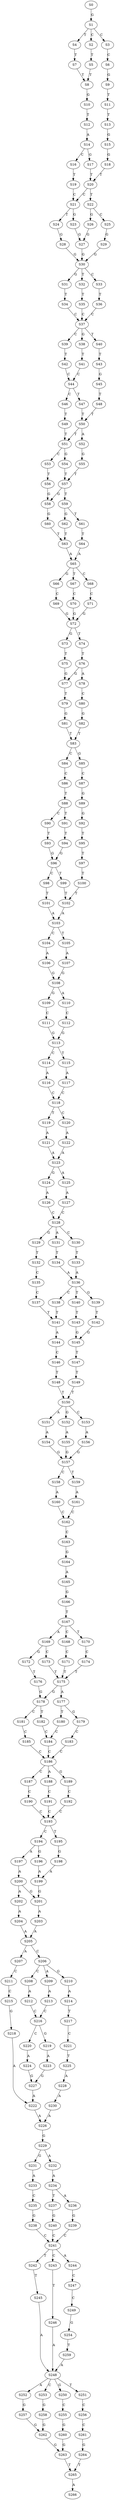 strict digraph  {
	S0 -> S1 [ label = G ];
	S1 -> S2 [ label = C ];
	S1 -> S3 [ label = C ];
	S1 -> S4 [ label = T ];
	S2 -> S5 [ label = T ];
	S3 -> S6 [ label = C ];
	S4 -> S7 [ label = T ];
	S5 -> S8 [ label = T ];
	S6 -> S9 [ label = G ];
	S7 -> S8 [ label = T ];
	S8 -> S10 [ label = G ];
	S9 -> S11 [ label = T ];
	S10 -> S12 [ label = T ];
	S11 -> S13 [ label = T ];
	S12 -> S14 [ label = A ];
	S13 -> S15 [ label = G ];
	S14 -> S16 [ label = C ];
	S14 -> S17 [ label = G ];
	S15 -> S18 [ label = G ];
	S16 -> S19 [ label = T ];
	S17 -> S20 [ label = T ];
	S18 -> S20 [ label = T ];
	S19 -> S21 [ label = C ];
	S20 -> S22 [ label = T ];
	S20 -> S21 [ label = C ];
	S21 -> S23 [ label = G ];
	S21 -> S24 [ label = T ];
	S22 -> S25 [ label = C ];
	S22 -> S26 [ label = G ];
	S23 -> S27 [ label = G ];
	S24 -> S28 [ label = G ];
	S25 -> S29 [ label = G ];
	S26 -> S27 [ label = G ];
	S27 -> S30 [ label = G ];
	S28 -> S30 [ label = G ];
	S29 -> S30 [ label = G ];
	S30 -> S31 [ label = G ];
	S30 -> S32 [ label = T ];
	S30 -> S33 [ label = C ];
	S31 -> S34 [ label = T ];
	S32 -> S35 [ label = T ];
	S33 -> S36 [ label = T ];
	S34 -> S37 [ label = C ];
	S35 -> S37 [ label = C ];
	S36 -> S37 [ label = C ];
	S37 -> S38 [ label = G ];
	S37 -> S39 [ label = C ];
	S37 -> S40 [ label = T ];
	S38 -> S41 [ label = T ];
	S39 -> S42 [ label = T ];
	S40 -> S43 [ label = T ];
	S41 -> S44 [ label = C ];
	S42 -> S44 [ label = C ];
	S43 -> S45 [ label = G ];
	S44 -> S46 [ label = C ];
	S44 -> S47 [ label = T ];
	S45 -> S48 [ label = T ];
	S46 -> S49 [ label = T ];
	S47 -> S50 [ label = T ];
	S48 -> S50 [ label = T ];
	S49 -> S51 [ label = T ];
	S50 -> S52 [ label = A ];
	S50 -> S51 [ label = T ];
	S51 -> S53 [ label = C ];
	S51 -> S54 [ label = G ];
	S52 -> S55 [ label = G ];
	S53 -> S56 [ label = T ];
	S54 -> S57 [ label = T ];
	S55 -> S57 [ label = T ];
	S56 -> S58 [ label = G ];
	S57 -> S58 [ label = G ];
	S57 -> S59 [ label = T ];
	S58 -> S60 [ label = G ];
	S59 -> S61 [ label = T ];
	S59 -> S62 [ label = G ];
	S60 -> S63 [ label = T ];
	S61 -> S64 [ label = T ];
	S62 -> S63 [ label = T ];
	S63 -> S65 [ label = A ];
	S64 -> S65 [ label = A ];
	S65 -> S66 [ label = G ];
	S65 -> S67 [ label = T ];
	S65 -> S68 [ label = C ];
	S66 -> S69 [ label = C ];
	S67 -> S70 [ label = C ];
	S68 -> S71 [ label = C ];
	S69 -> S72 [ label = G ];
	S70 -> S72 [ label = G ];
	S71 -> S72 [ label = G ];
	S72 -> S73 [ label = G ];
	S72 -> S74 [ label = T ];
	S73 -> S75 [ label = T ];
	S74 -> S76 [ label = T ];
	S75 -> S77 [ label = G ];
	S76 -> S77 [ label = G ];
	S76 -> S78 [ label = A ];
	S77 -> S79 [ label = T ];
	S78 -> S80 [ label = C ];
	S79 -> S81 [ label = G ];
	S80 -> S82 [ label = G ];
	S81 -> S83 [ label = T ];
	S82 -> S83 [ label = T ];
	S83 -> S84 [ label = C ];
	S83 -> S85 [ label = G ];
	S84 -> S86 [ label = C ];
	S85 -> S87 [ label = C ];
	S86 -> S88 [ label = T ];
	S87 -> S89 [ label = G ];
	S88 -> S90 [ label = C ];
	S88 -> S91 [ label = T ];
	S89 -> S92 [ label = G ];
	S90 -> S93 [ label = T ];
	S91 -> S94 [ label = T ];
	S92 -> S95 [ label = T ];
	S93 -> S96 [ label = G ];
	S94 -> S96 [ label = G ];
	S95 -> S97 [ label = T ];
	S96 -> S98 [ label = C ];
	S96 -> S99 [ label = T ];
	S97 -> S100 [ label = T ];
	S98 -> S101 [ label = T ];
	S99 -> S102 [ label = T ];
	S100 -> S102 [ label = T ];
	S101 -> S103 [ label = A ];
	S102 -> S103 [ label = A ];
	S103 -> S104 [ label = C ];
	S103 -> S105 [ label = T ];
	S104 -> S106 [ label = A ];
	S105 -> S107 [ label = A ];
	S106 -> S108 [ label = G ];
	S107 -> S108 [ label = G ];
	S108 -> S109 [ label = G ];
	S108 -> S110 [ label = A ];
	S109 -> S111 [ label = C ];
	S110 -> S112 [ label = C ];
	S111 -> S113 [ label = G ];
	S112 -> S113 [ label = G ];
	S113 -> S114 [ label = C ];
	S113 -> S115 [ label = T ];
	S114 -> S116 [ label = A ];
	S115 -> S117 [ label = A ];
	S116 -> S118 [ label = C ];
	S117 -> S118 [ label = C ];
	S118 -> S119 [ label = T ];
	S118 -> S120 [ label = C ];
	S119 -> S121 [ label = A ];
	S120 -> S122 [ label = A ];
	S121 -> S123 [ label = A ];
	S122 -> S123 [ label = A ];
	S123 -> S124 [ label = G ];
	S123 -> S125 [ label = A ];
	S124 -> S126 [ label = A ];
	S125 -> S127 [ label = A ];
	S126 -> S128 [ label = C ];
	S127 -> S128 [ label = C ];
	S128 -> S129 [ label = G ];
	S128 -> S130 [ label = C ];
	S128 -> S131 [ label = A ];
	S129 -> S132 [ label = T ];
	S130 -> S133 [ label = T ];
	S131 -> S134 [ label = T ];
	S132 -> S135 [ label = C ];
	S133 -> S136 [ label = A ];
	S134 -> S136 [ label = A ];
	S135 -> S137 [ label = C ];
	S136 -> S138 [ label = C ];
	S136 -> S139 [ label = G ];
	S136 -> S140 [ label = T ];
	S137 -> S141 [ label = T ];
	S138 -> S141 [ label = T ];
	S139 -> S142 [ label = T ];
	S140 -> S143 [ label = T ];
	S141 -> S144 [ label = A ];
	S142 -> S145 [ label = G ];
	S143 -> S145 [ label = G ];
	S144 -> S146 [ label = C ];
	S145 -> S147 [ label = T ];
	S146 -> S148 [ label = T ];
	S147 -> S149 [ label = T ];
	S148 -> S150 [ label = T ];
	S149 -> S150 [ label = T ];
	S150 -> S151 [ label = A ];
	S150 -> S152 [ label = G ];
	S150 -> S153 [ label = C ];
	S151 -> S154 [ label = A ];
	S152 -> S155 [ label = A ];
	S153 -> S156 [ label = A ];
	S154 -> S157 [ label = G ];
	S155 -> S157 [ label = G ];
	S156 -> S157 [ label = G ];
	S157 -> S158 [ label = C ];
	S157 -> S159 [ label = T ];
	S158 -> S160 [ label = A ];
	S159 -> S161 [ label = A ];
	S160 -> S162 [ label = C ];
	S161 -> S162 [ label = C ];
	S162 -> S163 [ label = C ];
	S163 -> S164 [ label = G ];
	S164 -> S165 [ label = A ];
	S165 -> S166 [ label = G ];
	S166 -> S167 [ label = T ];
	S167 -> S168 [ label = C ];
	S167 -> S169 [ label = A ];
	S167 -> S170 [ label = T ];
	S168 -> S171 [ label = C ];
	S169 -> S172 [ label = G ];
	S169 -> S173 [ label = C ];
	S170 -> S174 [ label = C ];
	S171 -> S175 [ label = T ];
	S172 -> S176 [ label = T ];
	S173 -> S175 [ label = T ];
	S174 -> S175 [ label = T ];
	S175 -> S177 [ label = A ];
	S175 -> S178 [ label = G ];
	S176 -> S178 [ label = G ];
	S177 -> S179 [ label = G ];
	S177 -> S180 [ label = T ];
	S178 -> S181 [ label = C ];
	S178 -> S182 [ label = T ];
	S179 -> S183 [ label = C ];
	S180 -> S184 [ label = C ];
	S181 -> S185 [ label = C ];
	S182 -> S184 [ label = C ];
	S183 -> S186 [ label = C ];
	S184 -> S186 [ label = C ];
	S185 -> S186 [ label = C ];
	S186 -> S187 [ label = C ];
	S186 -> S188 [ label = A ];
	S186 -> S189 [ label = G ];
	S187 -> S190 [ label = C ];
	S188 -> S191 [ label = C ];
	S189 -> S192 [ label = C ];
	S190 -> S193 [ label = C ];
	S191 -> S193 [ label = C ];
	S192 -> S193 [ label = C ];
	S193 -> S194 [ label = C ];
	S193 -> S195 [ label = T ];
	S194 -> S196 [ label = G ];
	S194 -> S197 [ label = A ];
	S195 -> S198 [ label = G ];
	S196 -> S199 [ label = A ];
	S197 -> S200 [ label = A ];
	S198 -> S199 [ label = A ];
	S199 -> S201 [ label = G ];
	S200 -> S202 [ label = A ];
	S200 -> S201 [ label = G ];
	S201 -> S203 [ label = A ];
	S202 -> S204 [ label = A ];
	S203 -> S205 [ label = A ];
	S204 -> S205 [ label = A ];
	S205 -> S206 [ label = C ];
	S205 -> S207 [ label = A ];
	S206 -> S208 [ label = C ];
	S206 -> S209 [ label = A ];
	S206 -> S210 [ label = G ];
	S207 -> S211 [ label = C ];
	S208 -> S212 [ label = A ];
	S209 -> S213 [ label = A ];
	S210 -> S214 [ label = A ];
	S211 -> S215 [ label = C ];
	S212 -> S216 [ label = C ];
	S213 -> S216 [ label = C ];
	S214 -> S217 [ label = T ];
	S215 -> S218 [ label = G ];
	S216 -> S219 [ label = G ];
	S216 -> S220 [ label = C ];
	S217 -> S221 [ label = C ];
	S218 -> S222 [ label = A ];
	S219 -> S223 [ label = A ];
	S220 -> S224 [ label = A ];
	S221 -> S225 [ label = T ];
	S222 -> S226 [ label = A ];
	S223 -> S227 [ label = G ];
	S224 -> S227 [ label = G ];
	S225 -> S228 [ label = A ];
	S226 -> S229 [ label = G ];
	S227 -> S222 [ label = A ];
	S228 -> S230 [ label = A ];
	S229 -> S231 [ label = G ];
	S229 -> S232 [ label = A ];
	S230 -> S226 [ label = A ];
	S231 -> S233 [ label = A ];
	S232 -> S234 [ label = A ];
	S233 -> S235 [ label = C ];
	S234 -> S236 [ label = A ];
	S234 -> S237 [ label = T ];
	S235 -> S238 [ label = G ];
	S236 -> S239 [ label = G ];
	S237 -> S240 [ label = G ];
	S238 -> S241 [ label = C ];
	S239 -> S241 [ label = C ];
	S240 -> S241 [ label = C ];
	S241 -> S242 [ label = T ];
	S241 -> S243 [ label = C ];
	S241 -> S244 [ label = A ];
	S242 -> S245 [ label = T ];
	S243 -> S246 [ label = T ];
	S244 -> S247 [ label = C ];
	S245 -> S248 [ label = A ];
	S246 -> S248 [ label = A ];
	S247 -> S249 [ label = C ];
	S248 -> S250 [ label = G ];
	S248 -> S251 [ label = T ];
	S248 -> S252 [ label = A ];
	S248 -> S253 [ label = C ];
	S249 -> S254 [ label = G ];
	S250 -> S255 [ label = C ];
	S251 -> S256 [ label = C ];
	S252 -> S257 [ label = G ];
	S253 -> S258 [ label = G ];
	S254 -> S259 [ label = T ];
	S255 -> S260 [ label = G ];
	S256 -> S261 [ label = C ];
	S257 -> S262 [ label = G ];
	S258 -> S262 [ label = G ];
	S259 -> S248 [ label = A ];
	S260 -> S263 [ label = G ];
	S261 -> S264 [ label = G ];
	S262 -> S263 [ label = G ];
	S263 -> S265 [ label = T ];
	S264 -> S265 [ label = T ];
	S265 -> S266 [ label = A ];
}

